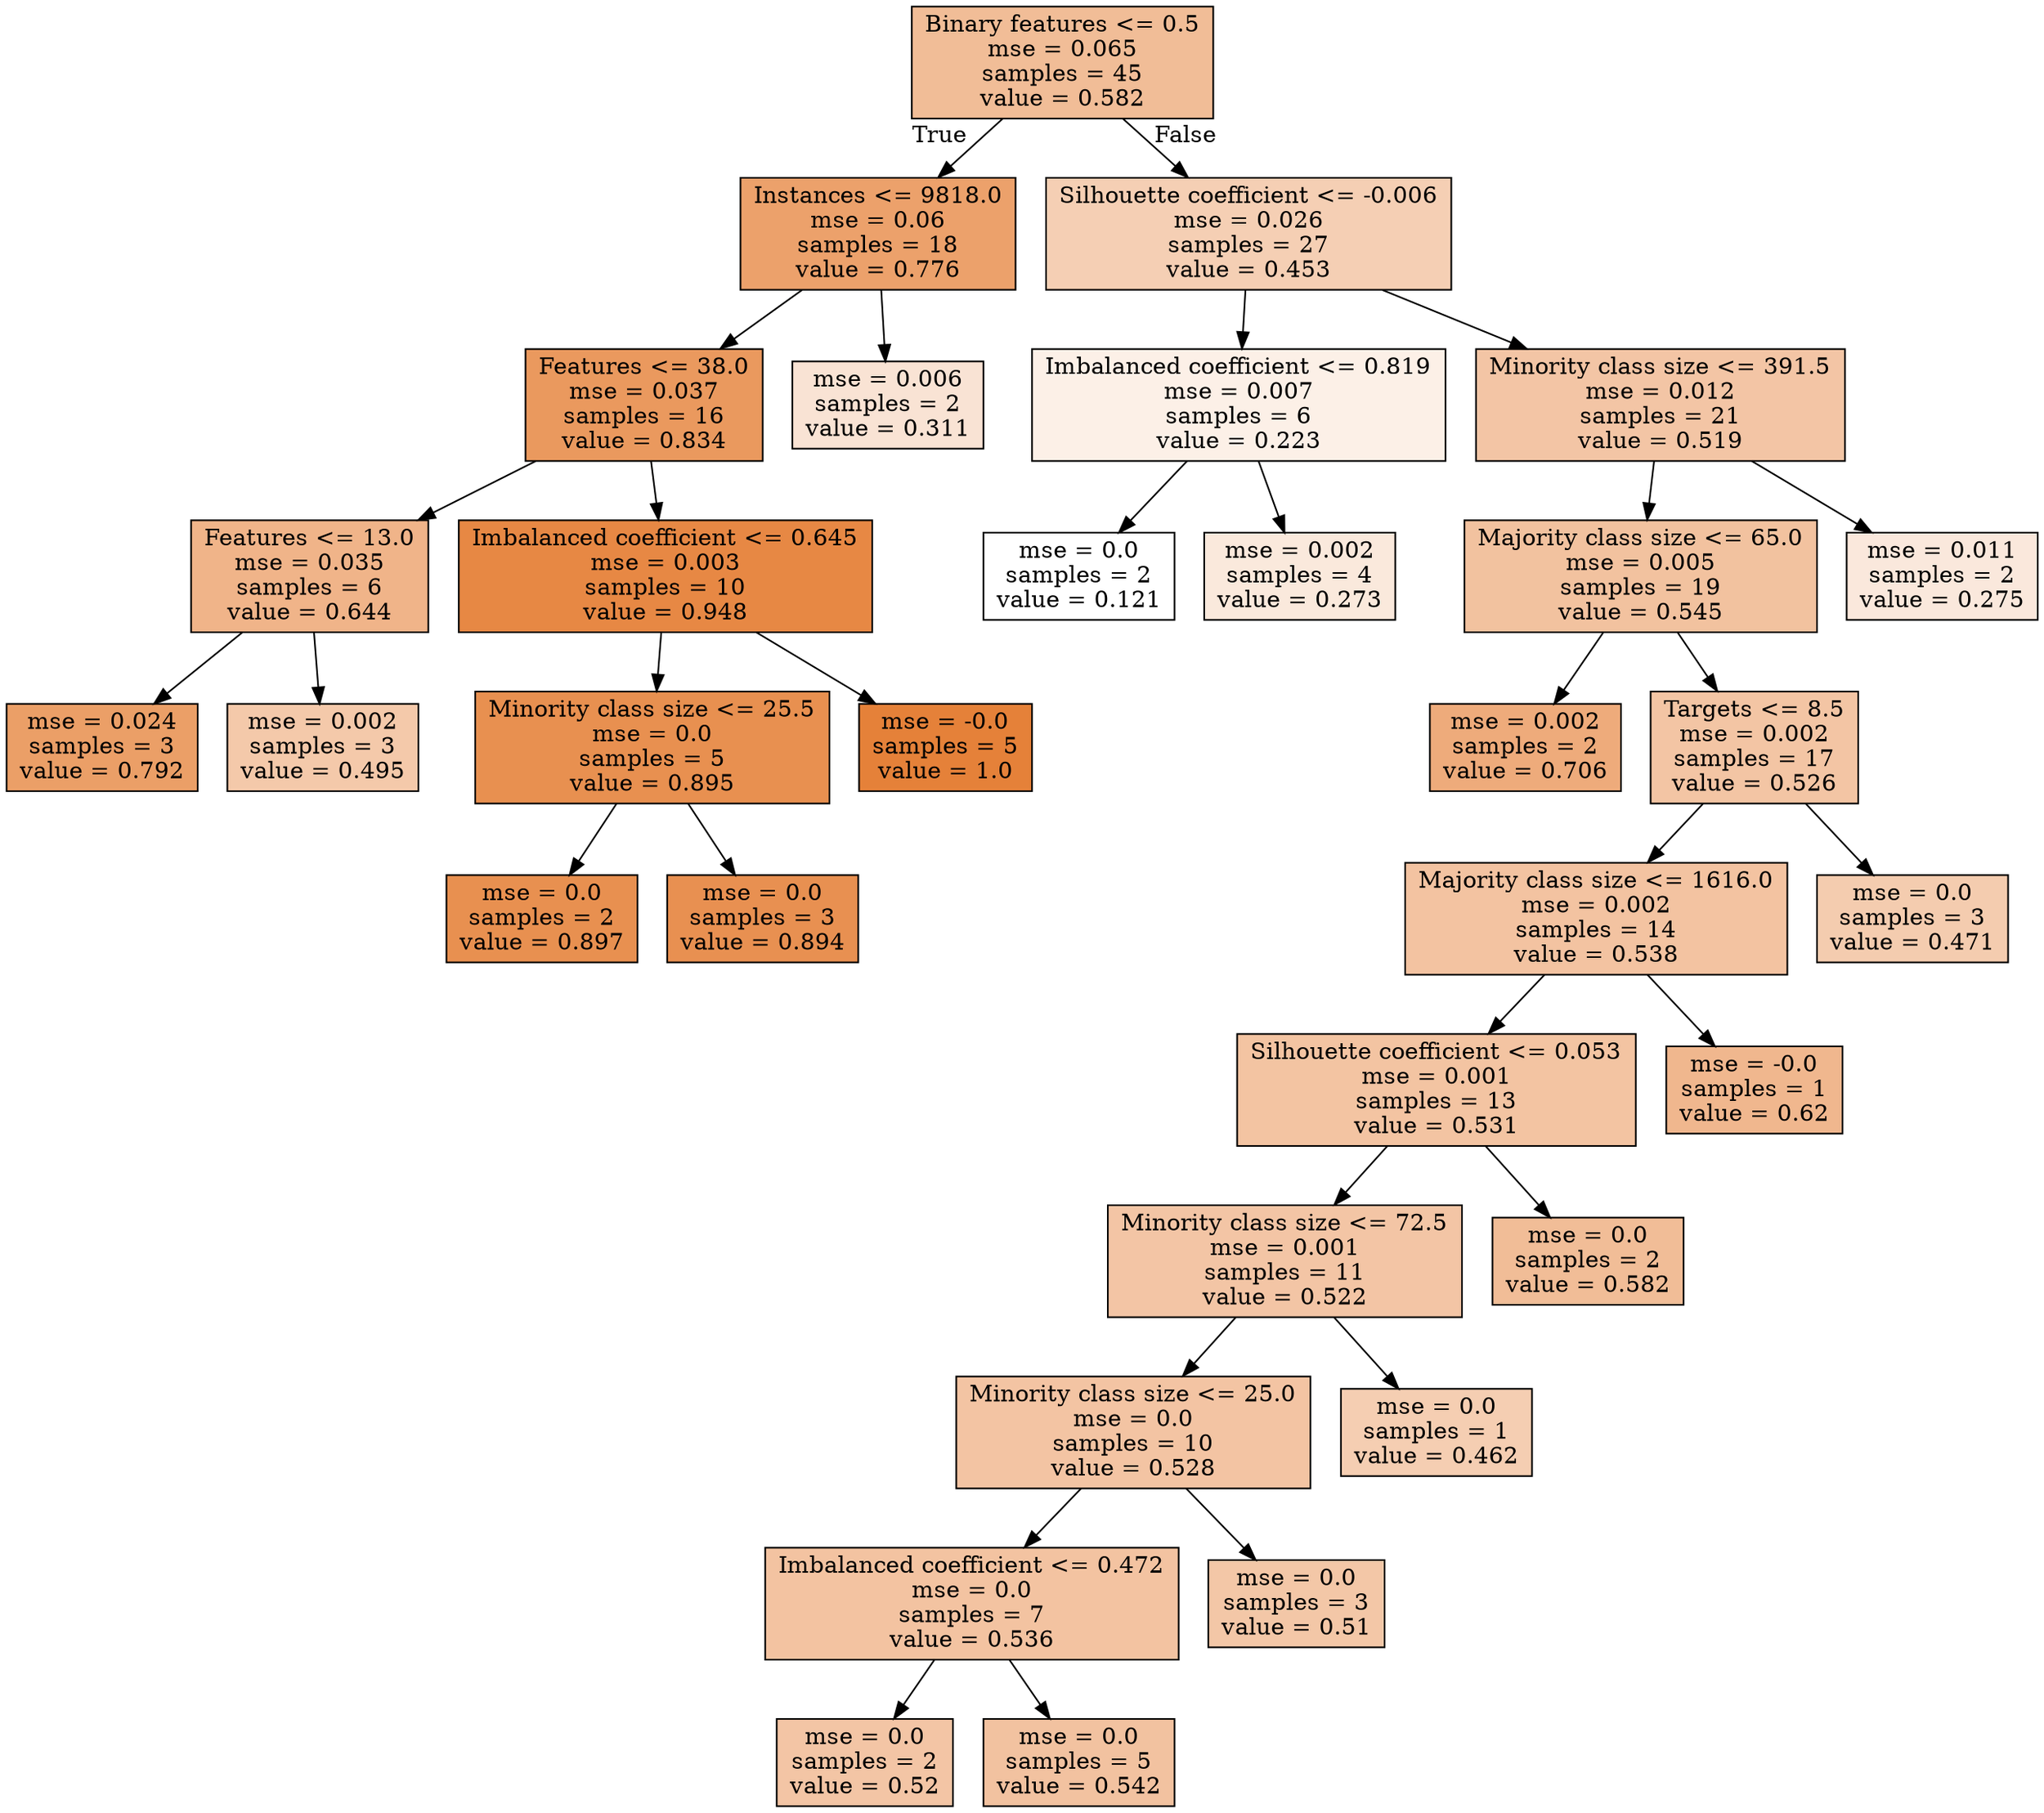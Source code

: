 digraph Tree {
node [shape=box, style="filled", color="black"] ;
0 [label="Binary features <= 0.5\nmse = 0.065\nsamples = 45\nvalue = 0.582", fillcolor="#e5813986"] ;
1 [label="Instances <= 9818.0\nmse = 0.06\nsamples = 18\nvalue = 0.776", fillcolor="#e58139be"] ;
0 -> 1 [labeldistance=2.5, labelangle=45, headlabel="True"] ;
2 [label="Features <= 38.0\nmse = 0.037\nsamples = 16\nvalue = 0.834", fillcolor="#e58139cf"] ;
1 -> 2 ;
3 [label="Features <= 13.0\nmse = 0.035\nsamples = 6\nvalue = 0.644", fillcolor="#e5813998"] ;
2 -> 3 ;
4 [label="mse = 0.024\nsamples = 3\nvalue = 0.792", fillcolor="#e58139c3"] ;
3 -> 4 ;
5 [label="mse = 0.002\nsamples = 3\nvalue = 0.495", fillcolor="#e581396d"] ;
3 -> 5 ;
6 [label="Imbalanced coefficient <= 0.645\nmse = 0.003\nsamples = 10\nvalue = 0.948", fillcolor="#e58139f0"] ;
2 -> 6 ;
7 [label="Minority class size <= 25.5\nmse = 0.0\nsamples = 5\nvalue = 0.895", fillcolor="#e58139e1"] ;
6 -> 7 ;
8 [label="mse = 0.0\nsamples = 2\nvalue = 0.897", fillcolor="#e58139e1"] ;
7 -> 8 ;
9 [label="mse = 0.0\nsamples = 3\nvalue = 0.894", fillcolor="#e58139e0"] ;
7 -> 9 ;
10 [label="mse = -0.0\nsamples = 5\nvalue = 1.0", fillcolor="#e58139ff"] ;
6 -> 10 ;
11 [label="mse = 0.006\nsamples = 2\nvalue = 0.311", fillcolor="#e5813937"] ;
1 -> 11 ;
12 [label="Silhouette coefficient <= -0.006\nmse = 0.026\nsamples = 27\nvalue = 0.453", fillcolor="#e5813960"] ;
0 -> 12 [labeldistance=2.5, labelangle=-45, headlabel="False"] ;
13 [label="Imbalanced coefficient <= 0.819\nmse = 0.007\nsamples = 6\nvalue = 0.223", fillcolor="#e581391e"] ;
12 -> 13 ;
14 [label="mse = 0.0\nsamples = 2\nvalue = 0.121", fillcolor="#e5813900"] ;
13 -> 14 ;
15 [label="mse = 0.002\nsamples = 4\nvalue = 0.273", fillcolor="#e581392c"] ;
13 -> 15 ;
16 [label="Minority class size <= 391.5\nmse = 0.012\nsamples = 21\nvalue = 0.519", fillcolor="#e5813974"] ;
12 -> 16 ;
17 [label="Majority class size <= 65.0\nmse = 0.005\nsamples = 19\nvalue = 0.545", fillcolor="#e581397b"] ;
16 -> 17 ;
18 [label="mse = 0.002\nsamples = 2\nvalue = 0.706", fillcolor="#e58139aa"] ;
17 -> 18 ;
19 [label="Targets <= 8.5\nmse = 0.002\nsamples = 17\nvalue = 0.526", fillcolor="#e5813975"] ;
17 -> 19 ;
20 [label="Majority class size <= 1616.0\nmse = 0.002\nsamples = 14\nvalue = 0.538", fillcolor="#e5813979"] ;
19 -> 20 ;
21 [label="Silhouette coefficient <= 0.053\nmse = 0.001\nsamples = 13\nvalue = 0.531", fillcolor="#e5813977"] ;
20 -> 21 ;
22 [label="Minority class size <= 72.5\nmse = 0.001\nsamples = 11\nvalue = 0.522", fillcolor="#e5813974"] ;
21 -> 22 ;
23 [label="Minority class size <= 25.0\nmse = 0.0\nsamples = 10\nvalue = 0.528", fillcolor="#e5813976"] ;
22 -> 23 ;
24 [label="Imbalanced coefficient <= 0.472\nmse = 0.0\nsamples = 7\nvalue = 0.536", fillcolor="#e5813978"] ;
23 -> 24 ;
25 [label="mse = 0.0\nsamples = 2\nvalue = 0.52", fillcolor="#e5813974"] ;
24 -> 25 ;
26 [label="mse = 0.0\nsamples = 5\nvalue = 0.542", fillcolor="#e581397a"] ;
24 -> 26 ;
27 [label="mse = 0.0\nsamples = 3\nvalue = 0.51", fillcolor="#e5813971"] ;
23 -> 27 ;
28 [label="mse = 0.0\nsamples = 1\nvalue = 0.462", fillcolor="#e5813963"] ;
22 -> 28 ;
29 [label="mse = 0.0\nsamples = 2\nvalue = 0.582", fillcolor="#e5813986"] ;
21 -> 29 ;
30 [label="mse = -0.0\nsamples = 1\nvalue = 0.62", fillcolor="#e5813991"] ;
20 -> 30 ;
31 [label="mse = 0.0\nsamples = 3\nvalue = 0.471", fillcolor="#e5813966"] ;
19 -> 31 ;
32 [label="mse = 0.011\nsamples = 2\nvalue = 0.275", fillcolor="#e581392d"] ;
16 -> 32 ;
}